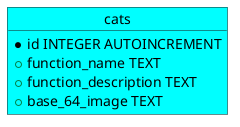 @startuml

skinparam object{
    BackgroundColor Cyan
}

object cats {
    * id INTEGER AUTOINCREMENT
    + function_name TEXT
    + function_description TEXT
    + base_64_image TEXT
}

@enduml
